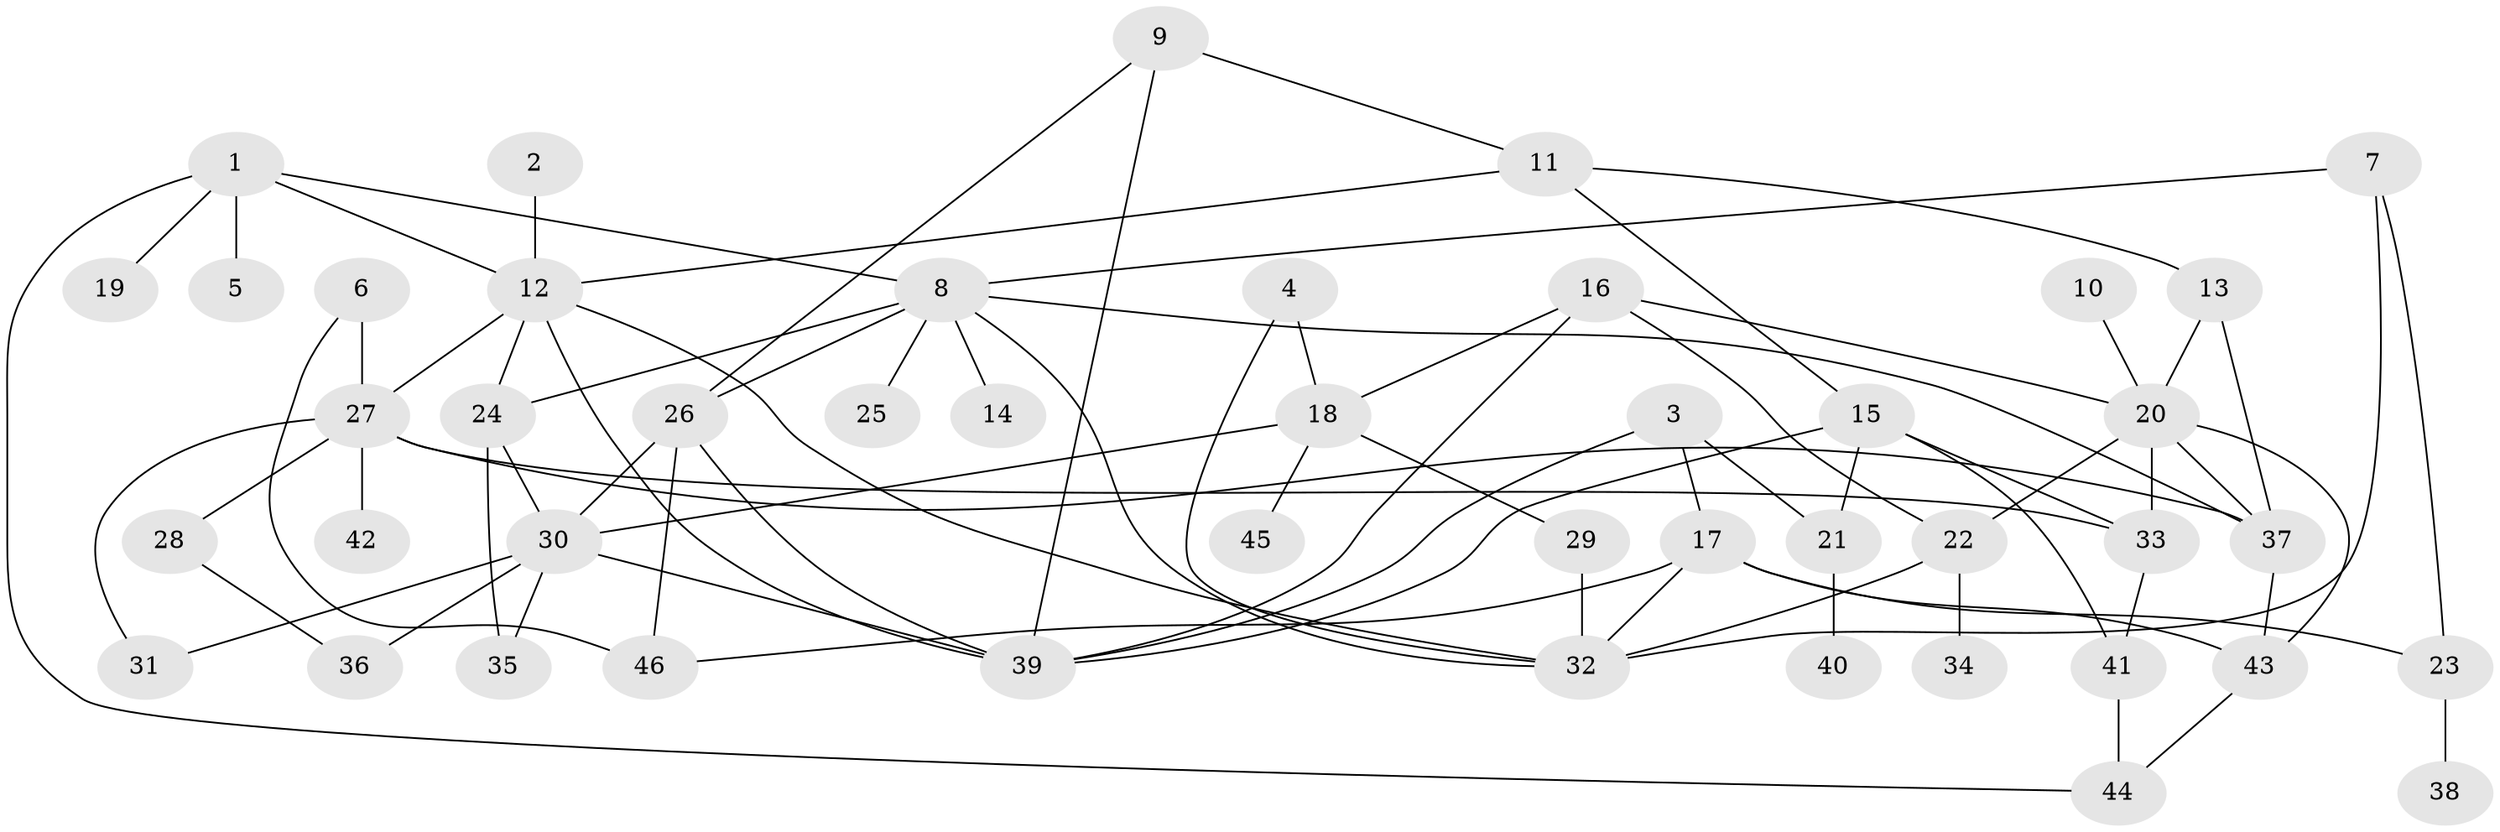 // original degree distribution, {3: 0.23076923076923078, 7: 0.03296703296703297, 5: 0.07692307692307693, 4: 0.10989010989010989, 8: 0.01098901098901099, 1: 0.23076923076923078, 2: 0.2967032967032967, 6: 0.01098901098901099}
// Generated by graph-tools (version 1.1) at 2025/49/03/09/25 03:49:17]
// undirected, 46 vertices, 78 edges
graph export_dot {
graph [start="1"]
  node [color=gray90,style=filled];
  1;
  2;
  3;
  4;
  5;
  6;
  7;
  8;
  9;
  10;
  11;
  12;
  13;
  14;
  15;
  16;
  17;
  18;
  19;
  20;
  21;
  22;
  23;
  24;
  25;
  26;
  27;
  28;
  29;
  30;
  31;
  32;
  33;
  34;
  35;
  36;
  37;
  38;
  39;
  40;
  41;
  42;
  43;
  44;
  45;
  46;
  1 -- 5 [weight=1.0];
  1 -- 8 [weight=1.0];
  1 -- 12 [weight=1.0];
  1 -- 19 [weight=1.0];
  1 -- 44 [weight=1.0];
  2 -- 12 [weight=1.0];
  3 -- 17 [weight=1.0];
  3 -- 21 [weight=1.0];
  3 -- 39 [weight=1.0];
  4 -- 18 [weight=1.0];
  4 -- 32 [weight=1.0];
  6 -- 27 [weight=1.0];
  6 -- 46 [weight=1.0];
  7 -- 8 [weight=1.0];
  7 -- 23 [weight=1.0];
  7 -- 32 [weight=1.0];
  8 -- 14 [weight=1.0];
  8 -- 24 [weight=1.0];
  8 -- 25 [weight=1.0];
  8 -- 26 [weight=1.0];
  8 -- 32 [weight=1.0];
  8 -- 37 [weight=1.0];
  9 -- 11 [weight=1.0];
  9 -- 26 [weight=1.0];
  9 -- 39 [weight=1.0];
  10 -- 20 [weight=1.0];
  11 -- 12 [weight=1.0];
  11 -- 13 [weight=1.0];
  11 -- 15 [weight=1.0];
  12 -- 24 [weight=1.0];
  12 -- 27 [weight=1.0];
  12 -- 32 [weight=1.0];
  12 -- 39 [weight=1.0];
  13 -- 20 [weight=1.0];
  13 -- 37 [weight=1.0];
  15 -- 21 [weight=1.0];
  15 -- 33 [weight=1.0];
  15 -- 39 [weight=1.0];
  15 -- 41 [weight=1.0];
  16 -- 18 [weight=1.0];
  16 -- 20 [weight=1.0];
  16 -- 22 [weight=1.0];
  16 -- 39 [weight=1.0];
  17 -- 23 [weight=1.0];
  17 -- 32 [weight=1.0];
  17 -- 43 [weight=1.0];
  17 -- 46 [weight=1.0];
  18 -- 29 [weight=1.0];
  18 -- 30 [weight=1.0];
  18 -- 45 [weight=1.0];
  20 -- 22 [weight=1.0];
  20 -- 33 [weight=1.0];
  20 -- 37 [weight=1.0];
  20 -- 43 [weight=1.0];
  21 -- 40 [weight=1.0];
  22 -- 32 [weight=1.0];
  22 -- 34 [weight=1.0];
  23 -- 38 [weight=1.0];
  24 -- 30 [weight=1.0];
  24 -- 35 [weight=1.0];
  26 -- 30 [weight=1.0];
  26 -- 39 [weight=1.0];
  26 -- 46 [weight=1.0];
  27 -- 28 [weight=1.0];
  27 -- 31 [weight=1.0];
  27 -- 33 [weight=1.0];
  27 -- 37 [weight=1.0];
  27 -- 42 [weight=1.0];
  28 -- 36 [weight=1.0];
  29 -- 32 [weight=1.0];
  30 -- 31 [weight=1.0];
  30 -- 35 [weight=1.0];
  30 -- 36 [weight=1.0];
  30 -- 39 [weight=1.0];
  33 -- 41 [weight=1.0];
  37 -- 43 [weight=1.0];
  41 -- 44 [weight=1.0];
  43 -- 44 [weight=1.0];
}
